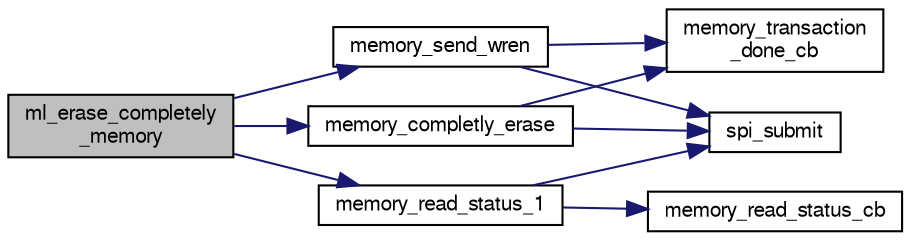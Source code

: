 digraph "ml_erase_completely_memory"
{
  edge [fontname="FreeSans",fontsize="10",labelfontname="FreeSans",labelfontsize="10"];
  node [fontname="FreeSans",fontsize="10",shape=record];
  rankdir="LR";
  Node1 [label="ml_erase_completely\l_memory",height=0.2,width=0.4,color="black", fillcolor="grey75", style="filled", fontcolor="black"];
  Node1 -> Node2 [color="midnightblue",fontsize="10",style="solid",fontname="FreeSans"];
  Node2 [label="memory_completly_erase",height=0.2,width=0.4,color="black", fillcolor="white", style="filled",URL="$high__speed__logger__direct__memory_8c.html#a5e514c564c6a39539f93bd87b4776fd7",tooltip="Function sending a request to erase the entire memory. "];
  Node2 -> Node3 [color="midnightblue",fontsize="10",style="solid",fontname="FreeSans"];
  Node3 [label="memory_transaction\l_done_cb",height=0.2,width=0.4,color="black", fillcolor="white", style="filled",URL="$high__speed__logger__direct__memory_8c.html#a84afd2348780c5f53d632f91ce2e5524",tooltip="generic allback function for SPI transactions "];
  Node2 -> Node4 [color="midnightblue",fontsize="10",style="solid",fontname="FreeSans"];
  Node4 [label="spi_submit",height=0.2,width=0.4,color="black", fillcolor="white", style="filled",URL="$group__spi.html#ga5d383931766cb373ebad0b8bc26d439d",tooltip="Submit SPI transaction. "];
  Node1 -> Node5 [color="midnightblue",fontsize="10",style="solid",fontname="FreeSans"];
  Node5 [label="memory_read_status_1",height=0.2,width=0.4,color="black", fillcolor="white", style="filled",URL="$high__speed__logger__direct__memory_8c.html#a53a3a375b8059891239dd28d01945d44",tooltip="Function sending a request to fetch the status Byte of the memory. "];
  Node5 -> Node6 [color="midnightblue",fontsize="10",style="solid",fontname="FreeSans"];
  Node6 [label="memory_read_status_cb",height=0.2,width=0.4,color="black", fillcolor="white", style="filled",URL="$high__speed__logger__direct__memory_8c.html#a0a415ac86c3fc2209521f1f9779e5f61",tooltip="Callback function decrypting the status Byte of the memory. "];
  Node5 -> Node4 [color="midnightblue",fontsize="10",style="solid",fontname="FreeSans"];
  Node1 -> Node7 [color="midnightblue",fontsize="10",style="solid",fontname="FreeSans"];
  Node7 [label="memory_send_wren",height=0.2,width=0.4,color="black", fillcolor="white", style="filled",URL="$high__speed__logger__direct__memory_8c.html#a94bf902b935af9c00b2d9ed517c5c42f",tooltip="Function sending a request to set the writte enable flag in the memory. "];
  Node7 -> Node3 [color="midnightblue",fontsize="10",style="solid",fontname="FreeSans"];
  Node7 -> Node4 [color="midnightblue",fontsize="10",style="solid",fontname="FreeSans"];
}

